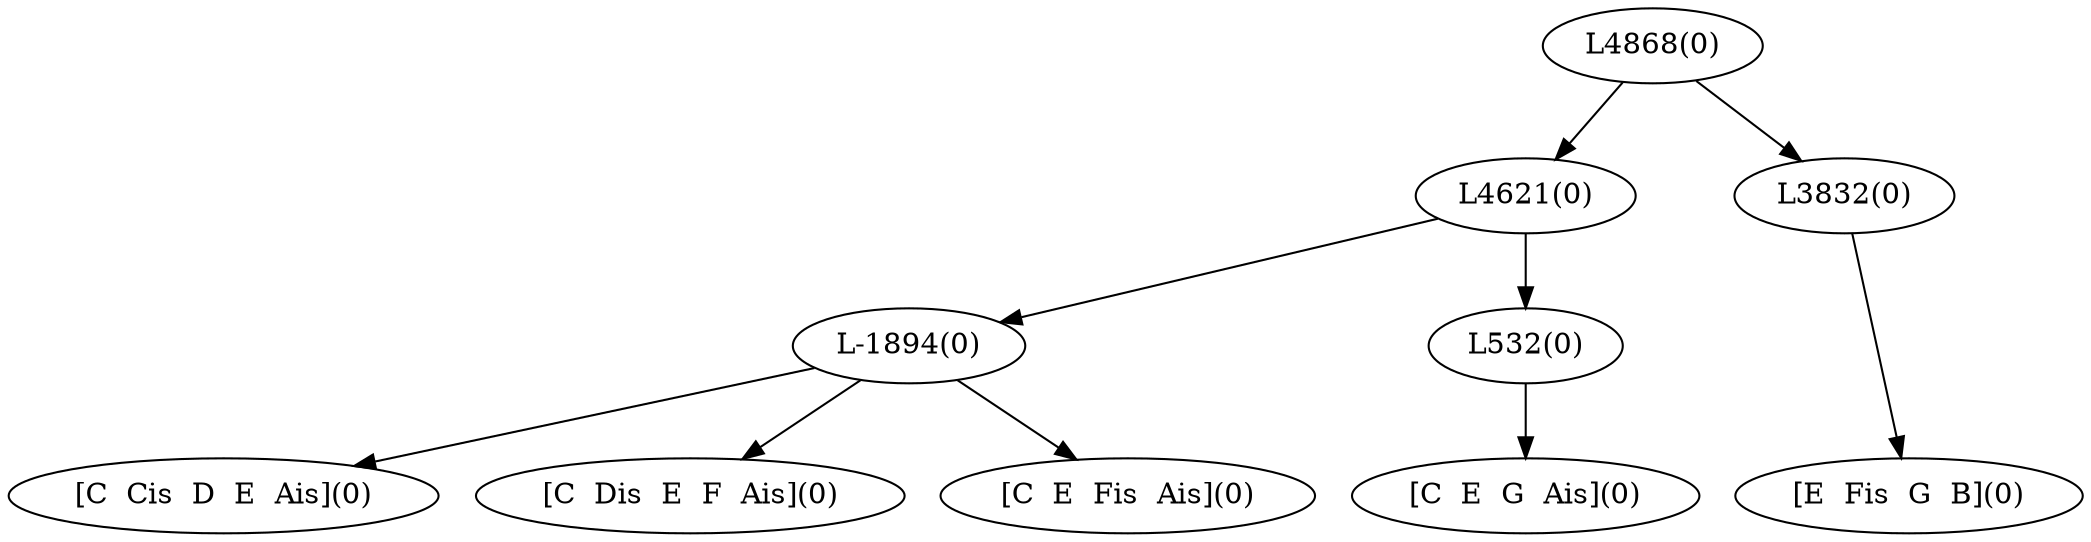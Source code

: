 digraph sample{
"L-1894(0)"->"[C  Cis  D  E  Ais](0)"
"L-1894(0)"->"[C  Dis  E  F  Ais](0)"
"L-1894(0)"->"[C  E  Fis  Ais](0)"
"L532(0)"->"[C  E  G  Ais](0)"
"L4621(0)"->"L-1894(0)"
"L4621(0)"->"L532(0)"
"L3832(0)"->"[E  Fis  G  B](0)"
"L4868(0)"->"L4621(0)"
"L4868(0)"->"L3832(0)"
{rank = min; "L4868(0)"}
{rank = same; "L4621(0)"; "L3832(0)";}
{rank = same; "L-1894(0)"; "L532(0)";}
{rank = max; "[C  Cis  D  E  Ais](0)"; "[C  Dis  E  F  Ais](0)"; "[C  E  Fis  Ais](0)"; "[C  E  G  Ais](0)"; "[E  Fis  G  B](0)";}
}